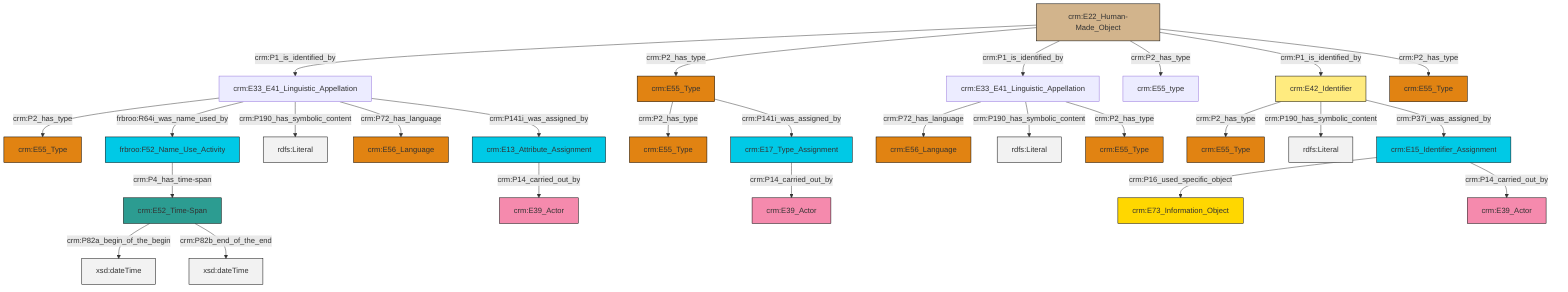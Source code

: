 graph TD
classDef Literal fill:#f2f2f2,stroke:#000000;
classDef CRM_Entity fill:#FFFFFF,stroke:#000000;
classDef Temporal_Entity fill:#00C9E6, stroke:#000000;
classDef Type fill:#E18312, stroke:#000000;
classDef Time-Span fill:#2C9C91, stroke:#000000;
classDef Appellation fill:#FFEB7F, stroke:#000000;
classDef Place fill:#008836, stroke:#000000;
classDef Persistent_Item fill:#B266B2, stroke:#000000;
classDef Conceptual_Object fill:#FFD700, stroke:#000000;
classDef Physical_Thing fill:#D2B48C, stroke:#000000;
classDef Actor fill:#f58aad, stroke:#000000;
classDef PC_Classes fill:#4ce600, stroke:#000000;
classDef Multi fill:#cccccc,stroke:#000000;

0["crm:E52_Time-Span"]:::Time-Span -->|crm:P82a_begin_of_the_begin| 1[xsd:dateTime]:::Literal
0["crm:E52_Time-Span"]:::Time-Span -->|crm:P82b_end_of_the_end| 4[xsd:dateTime]:::Literal
5["crm:E22_Human-Made_Object"]:::Physical_Thing -->|crm:P1_is_identified_by| 6["crm:E33_E41_Linguistic_Appellation"]:::Default
6["crm:E33_E41_Linguistic_Appellation"]:::Default -->|crm:P2_has_type| 13["crm:E55_Type"]:::Type
14["crm:E42_Identifier"]:::Appellation -->|crm:P2_has_type| 15["crm:E55_Type"]:::Type
16["crm:E15_Identifier_Assignment"]:::Temporal_Entity -->|crm:P16_used_specific_object| 17["crm:E73_Information_Object"]:::Conceptual_Object
16["crm:E15_Identifier_Assignment"]:::Temporal_Entity -->|crm:P14_carried_out_by| 9["crm:E39_Actor"]:::Actor
5["crm:E22_Human-Made_Object"]:::Physical_Thing -->|crm:P2_has_type| 20["crm:E55_Type"]:::Type
5["crm:E22_Human-Made_Object"]:::Physical_Thing -->|crm:P1_is_identified_by| 2["crm:E33_E41_Linguistic_Appellation"]:::Default
5["crm:E22_Human-Made_Object"]:::Physical_Thing -->|crm:P2_has_type| 7["crm:E55_type"]:::Default
5["crm:E22_Human-Made_Object"]:::Physical_Thing -->|crm:P1_is_identified_by| 14["crm:E42_Identifier"]:::Appellation
2["crm:E33_E41_Linguistic_Appellation"]:::Default -->|crm:P72_has_language| 31["crm:E56_Language"]:::Type
27["frbroo:F52_Name_Use_Activity"]:::Temporal_Entity -->|crm:P4_has_time-span| 0["crm:E52_Time-Span"]:::Time-Span
6["crm:E33_E41_Linguistic_Appellation"]:::Default -->|frbroo:R64i_was_name_used_by| 27["frbroo:F52_Name_Use_Activity"]:::Temporal_Entity
6["crm:E33_E41_Linguistic_Appellation"]:::Default -->|crm:P190_has_symbolic_content| 34[rdfs:Literal]:::Literal
14["crm:E42_Identifier"]:::Appellation -->|crm:P190_has_symbolic_content| 37[rdfs:Literal]:::Literal
11["crm:E13_Attribute_Assignment"]:::Temporal_Entity -->|crm:P14_carried_out_by| 32["crm:E39_Actor"]:::Actor
5["crm:E22_Human-Made_Object"]:::Physical_Thing -->|crm:P2_has_type| 18["crm:E55_Type"]:::Type
20["crm:E55_Type"]:::Type -->|crm:P2_has_type| 41["crm:E55_Type"]:::Type
2["crm:E33_E41_Linguistic_Appellation"]:::Default -->|crm:P190_has_symbolic_content| 45[rdfs:Literal]:::Literal
24["crm:E17_Type_Assignment"]:::Temporal_Entity -->|crm:P14_carried_out_by| 39["crm:E39_Actor"]:::Actor
6["crm:E33_E41_Linguistic_Appellation"]:::Default -->|crm:P72_has_language| 47["crm:E56_Language"]:::Type
20["crm:E55_Type"]:::Type -->|crm:P141i_was_assigned_by| 24["crm:E17_Type_Assignment"]:::Temporal_Entity
2["crm:E33_E41_Linguistic_Appellation"]:::Default -->|crm:P2_has_type| 29["crm:E55_Type"]:::Type
6["crm:E33_E41_Linguistic_Appellation"]:::Default -->|crm:P141i_was_assigned_by| 11["crm:E13_Attribute_Assignment"]:::Temporal_Entity
14["crm:E42_Identifier"]:::Appellation -->|crm:P37i_was_assigned_by| 16["crm:E15_Identifier_Assignment"]:::Temporal_Entity